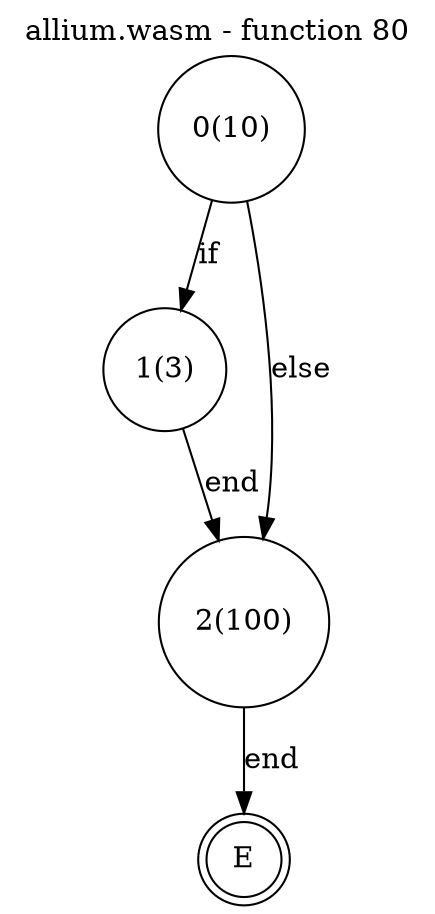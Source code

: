 digraph finite_state_machine {
    label = "allium.wasm - function 80"
    labelloc =  t
    labelfontsize = 16
    labelfontcolor = black
    labelfontname = "Helvetica"
    node [shape = doublecircle]; E ;
node [shape=circle, fontcolor=black, style="", label="0(10)"]0
node [shape=circle, fontcolor=black, style="", label="1(3)"]1
node [shape=circle, fontcolor=black, style="", label="2(100)"]2
node [shape=circle, fontcolor=black, style="", label="E"]E
    0 -> 1[label="if"];
    0 -> 2[label="else"];
    1 -> 2[label="end"];
    2 -> E[label="end"];
}
